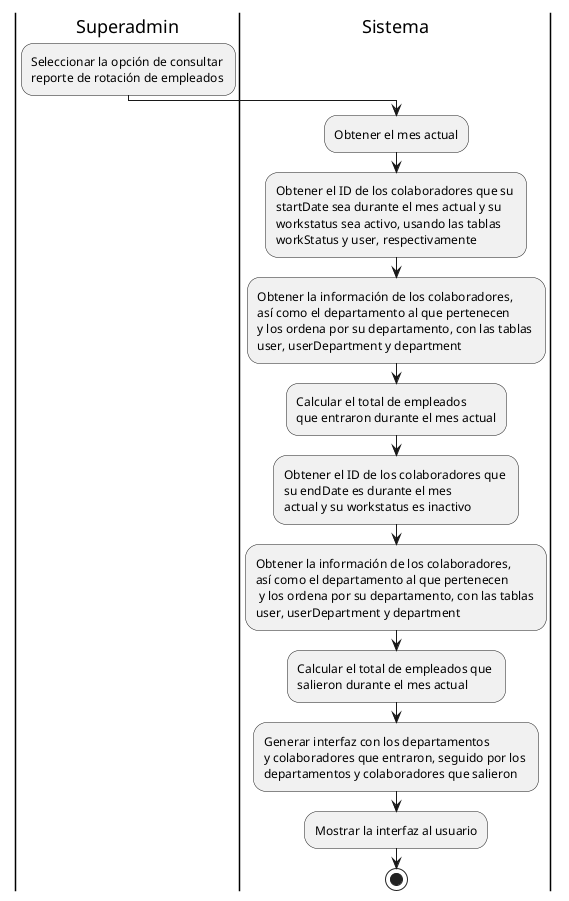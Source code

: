 @startuml
|Superadmin|
:Seleccionar la opción de consultar \nreporte de rotación de empleados;

|Sistema|
:Obtener el mes actual;
:Obtener el ID de los colaboradores que su \nstartDate sea durante el mes actual y su \nworkstatus sea activo, usando las tablas \nworkStatus y user, respectivamente;
:Obtener la información de los colaboradores, \nasí como el departamento al que pertenecen \ny los ordena por su departamento, con las tablas \nuser, userDepartment y department;
:Calcular el total de empleados \nque entraron durante el mes actual;
:Obtener el ID de los colaboradores que \nsu endDate es durante el mes \nactual y su workstatus es inactivo;
:Obtener la información de los colaboradores, \nasí como el departamento al que pertenecen \n y los ordena por su departamento, con las tablas \nuser, userDepartment y department;
:Calcular el total de empleados que \nsalieron durante el mes actual;
:Generar interfaz con los departamentos \ny colaboradores que entraron, seguido por los \ndepartamentos y colaboradores que salieron;
:Mostrar la interfaz al usuario;
stop
@enduml